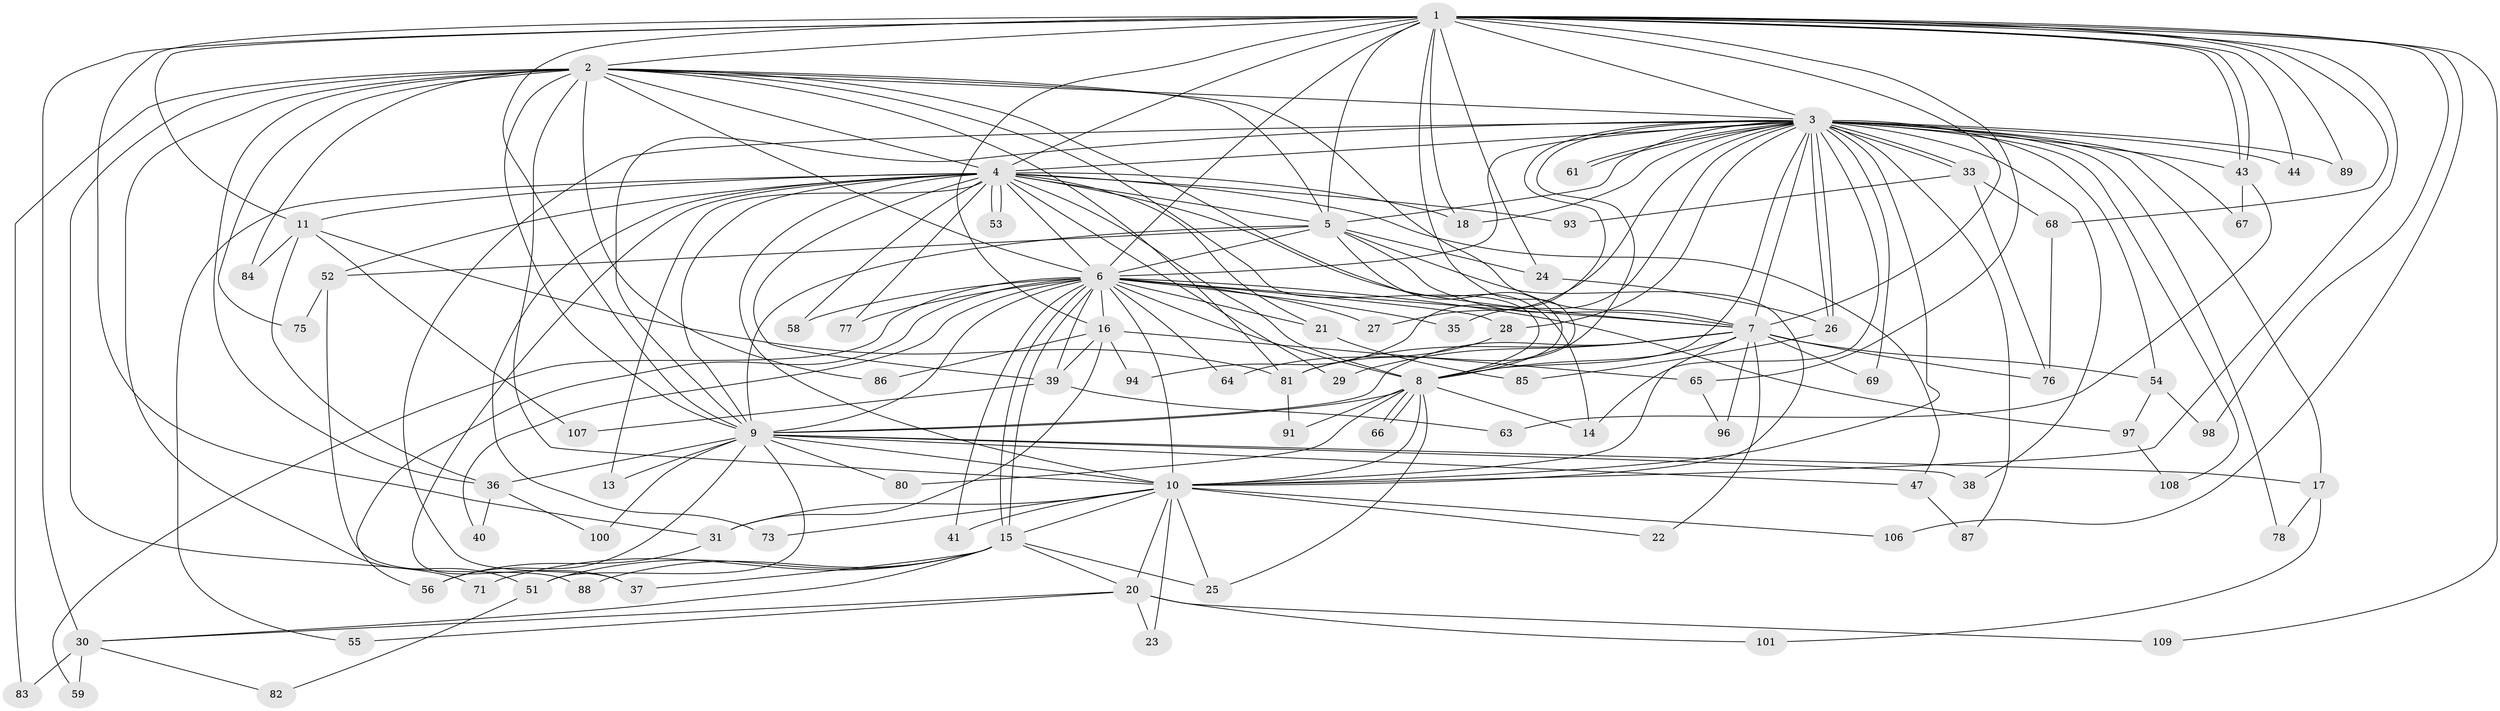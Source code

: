 // Generated by graph-tools (version 1.1) at 2025/23/03/03/25 07:23:41]
// undirected, 84 vertices, 209 edges
graph export_dot {
graph [start="1"]
  node [color=gray90,style=filled];
  1 [super="+103"];
  2 [super="+99"];
  3 [super="+48"];
  4 [super="+19"];
  5 [super="+12"];
  6 [super="+74"];
  7 [super="+105"];
  8 [super="+50"];
  9 [super="+60"];
  10 [super="+90"];
  11 [super="+42"];
  13;
  14 [super="+57"];
  15 [super="+72"];
  16 [super="+32"];
  17 [super="+34"];
  18 [super="+62"];
  20 [super="+79"];
  21;
  22;
  23;
  24 [super="+45"];
  25;
  26;
  27;
  28;
  29;
  30 [super="+49"];
  31;
  33 [super="+102"];
  35;
  36;
  37 [super="+92"];
  38;
  39 [super="+70"];
  40;
  41;
  43 [super="+46"];
  44;
  47;
  51 [super="+104"];
  52;
  53;
  54;
  55;
  56 [super="+95"];
  58;
  59;
  61;
  63;
  64;
  65;
  66;
  67;
  68;
  69;
  71;
  73;
  75;
  76;
  77;
  78;
  80;
  81;
  82;
  83;
  84;
  85;
  86;
  87;
  88;
  89;
  91;
  93;
  94;
  96;
  97;
  98;
  100;
  101;
  106;
  107;
  108;
  109;
  1 -- 2;
  1 -- 3;
  1 -- 4;
  1 -- 5 [weight=2];
  1 -- 6;
  1 -- 7;
  1 -- 8;
  1 -- 9;
  1 -- 10;
  1 -- 11;
  1 -- 16;
  1 -- 24;
  1 -- 30 [weight=2];
  1 -- 31;
  1 -- 43;
  1 -- 43;
  1 -- 44;
  1 -- 65;
  1 -- 68;
  1 -- 89;
  1 -- 98;
  1 -- 106;
  1 -- 109;
  1 -- 18;
  2 -- 3;
  2 -- 4;
  2 -- 5;
  2 -- 6;
  2 -- 7;
  2 -- 8;
  2 -- 9;
  2 -- 10 [weight=2];
  2 -- 14;
  2 -- 36;
  2 -- 71;
  2 -- 75;
  2 -- 83;
  2 -- 84;
  2 -- 86;
  2 -- 81;
  2 -- 51;
  3 -- 4;
  3 -- 5;
  3 -- 6;
  3 -- 7;
  3 -- 8;
  3 -- 9 [weight=2];
  3 -- 10 [weight=2];
  3 -- 17 [weight=2];
  3 -- 18;
  3 -- 26;
  3 -- 26;
  3 -- 27;
  3 -- 28;
  3 -- 33;
  3 -- 33;
  3 -- 35;
  3 -- 37;
  3 -- 38;
  3 -- 44;
  3 -- 54;
  3 -- 61;
  3 -- 61;
  3 -- 67;
  3 -- 69;
  3 -- 78;
  3 -- 81;
  3 -- 87;
  3 -- 89;
  3 -- 94;
  3 -- 108;
  3 -- 14;
  3 -- 43;
  4 -- 5;
  4 -- 6;
  4 -- 7 [weight=2];
  4 -- 8;
  4 -- 9;
  4 -- 10;
  4 -- 11;
  4 -- 13;
  4 -- 18;
  4 -- 29;
  4 -- 37;
  4 -- 52;
  4 -- 53;
  4 -- 53;
  4 -- 55;
  4 -- 73;
  4 -- 77;
  4 -- 93;
  4 -- 39;
  4 -- 21;
  4 -- 58;
  4 -- 47;
  5 -- 6;
  5 -- 7;
  5 -- 8;
  5 -- 9;
  5 -- 10;
  5 -- 24;
  5 -- 52;
  6 -- 7;
  6 -- 8;
  6 -- 9;
  6 -- 10 [weight=2];
  6 -- 15;
  6 -- 15;
  6 -- 16;
  6 -- 21;
  6 -- 27;
  6 -- 28;
  6 -- 35;
  6 -- 39;
  6 -- 40;
  6 -- 41;
  6 -- 56;
  6 -- 58;
  6 -- 59;
  6 -- 64;
  6 -- 77;
  6 -- 97;
  7 -- 8;
  7 -- 9;
  7 -- 10;
  7 -- 22;
  7 -- 29;
  7 -- 54;
  7 -- 69;
  7 -- 76;
  7 -- 96;
  7 -- 81;
  8 -- 9;
  8 -- 10;
  8 -- 14;
  8 -- 66;
  8 -- 66;
  8 -- 80;
  8 -- 91;
  8 -- 25;
  9 -- 10;
  9 -- 13;
  9 -- 17;
  9 -- 36;
  9 -- 38;
  9 -- 47;
  9 -- 51;
  9 -- 80;
  9 -- 100;
  9 -- 56;
  10 -- 20 [weight=2];
  10 -- 22;
  10 -- 23;
  10 -- 25;
  10 -- 31;
  10 -- 41;
  10 -- 73;
  10 -- 106;
  10 -- 15;
  11 -- 84;
  11 -- 107;
  11 -- 81;
  11 -- 36;
  15 -- 20;
  15 -- 25;
  15 -- 51;
  15 -- 71;
  15 -- 88;
  15 -- 30;
  15 -- 37;
  16 -- 39;
  16 -- 65;
  16 -- 86;
  16 -- 94;
  16 -- 31;
  17 -- 101;
  17 -- 78;
  20 -- 23;
  20 -- 30;
  20 -- 55;
  20 -- 101;
  20 -- 109;
  21 -- 85;
  24 -- 26;
  26 -- 85;
  28 -- 64;
  30 -- 59;
  30 -- 82;
  30 -- 83;
  31 -- 56;
  33 -- 68;
  33 -- 93;
  33 -- 76;
  36 -- 40;
  36 -- 100;
  39 -- 63;
  39 -- 107;
  43 -- 63;
  43 -- 67;
  47 -- 87;
  51 -- 82;
  52 -- 75;
  52 -- 88;
  54 -- 97;
  54 -- 98;
  65 -- 96;
  68 -- 76;
  81 -- 91;
  97 -- 108;
}
